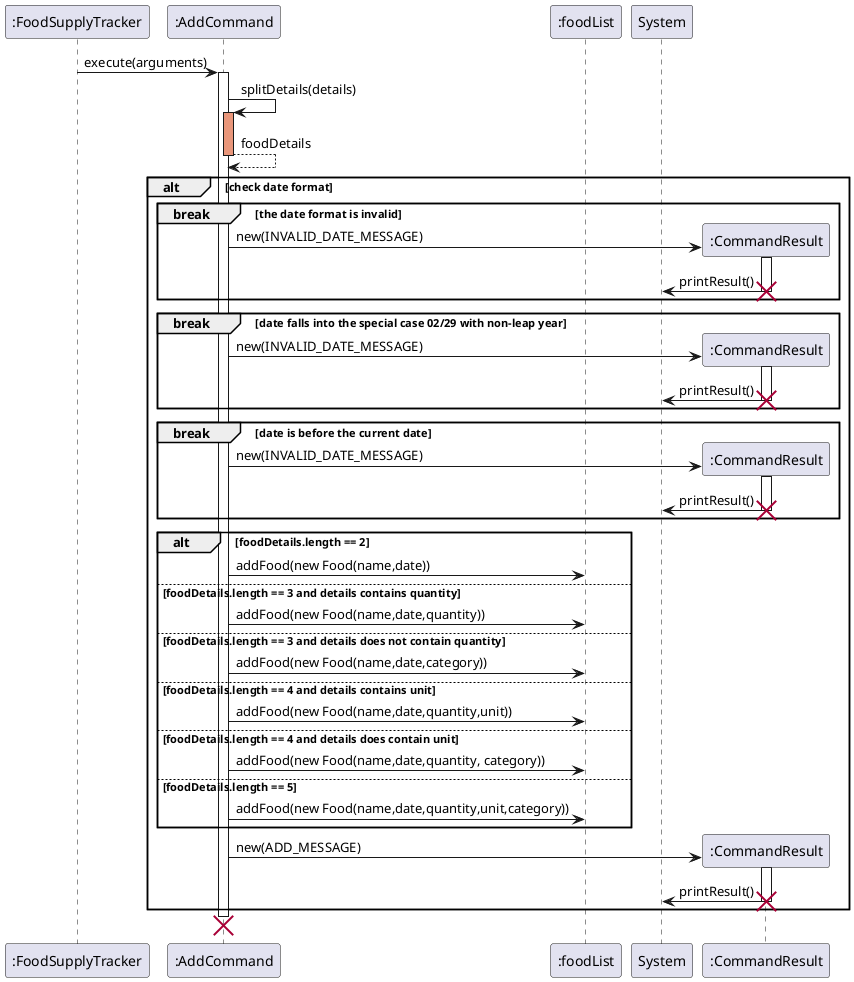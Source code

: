 @startuml
'https://plantuml.com/sequence-diagram

participant ":FoodSupplyTracker"
participant ":AddCommand"
participant ":foodList"

":FoodSupplyTracker" -> ":AddCommand": execute(arguments)
activate ":AddCommand"
":AddCommand" -> ":AddCommand": splitDetails(details)
activate ":AddCommand" #DarkSalmon
":AddCommand" --> ":AddCommand": foodDetails
deactivate

alt check date format
break the date format is invalid
create ":CommandResult"
":AddCommand" -> ":CommandResult": new(INVALID_DATE_MESSAGE)
activate ":CommandResult"
":CommandResult" -> System: printResult()
deactivate
destroy ":CommandResult"
end

break date falls into the special case 02/29 with non-leap year
create ":CommandResult"
":AddCommand" -> ":CommandResult": new(INVALID_DATE_MESSAGE)
activate ":CommandResult"
":CommandResult" -> System: printResult()
deactivate
destroy ":CommandResult"

end

activate ":AddCommand"
break date is before the current date
create ":CommandResult"
":AddCommand" -> ":CommandResult": new(INVALID_DATE_MESSAGE)
activate ":CommandResult"
":CommandResult" -> System: printResult()
deactivate
destroy ":CommandResult"
end

activate ":AddCommand"
alt foodDetails.length == 2
":foodList" <- ":AddCommand": addFood(new Food(name,date))

else foodDetails.length == 3 and details contains quantity
":foodList" <- ":AddCommand": addFood(new Food(name,date,quantity))
else foodDetails.length == 3 and details does not contain quantity
":foodList" <- ":AddCommand": addFood(new Food(name,date,category))
else foodDetails.length == 4 and details contains unit
":foodList" <- ":AddCommand": addFood(new Food(name,date,quantity,unit))
else foodDetails.length == 4 and details does contain unit
":foodList" <- ":AddCommand": addFood(new Food(name,date,quantity, category))
else foodDetails.length == 5
":foodList" <- ":AddCommand": addFood(new Food(name,date,quantity,unit,category))
end
participant ":CommandResult"
create ":CommandResult"
":AddCommand" -> ":CommandResult": new(ADD_MESSAGE)
activate ":CommandResult"
":CommandResult" -> System: printResult()
deactivate
destroy ":CommandResult"

end

destroy ":AddCommand"

@enduml

